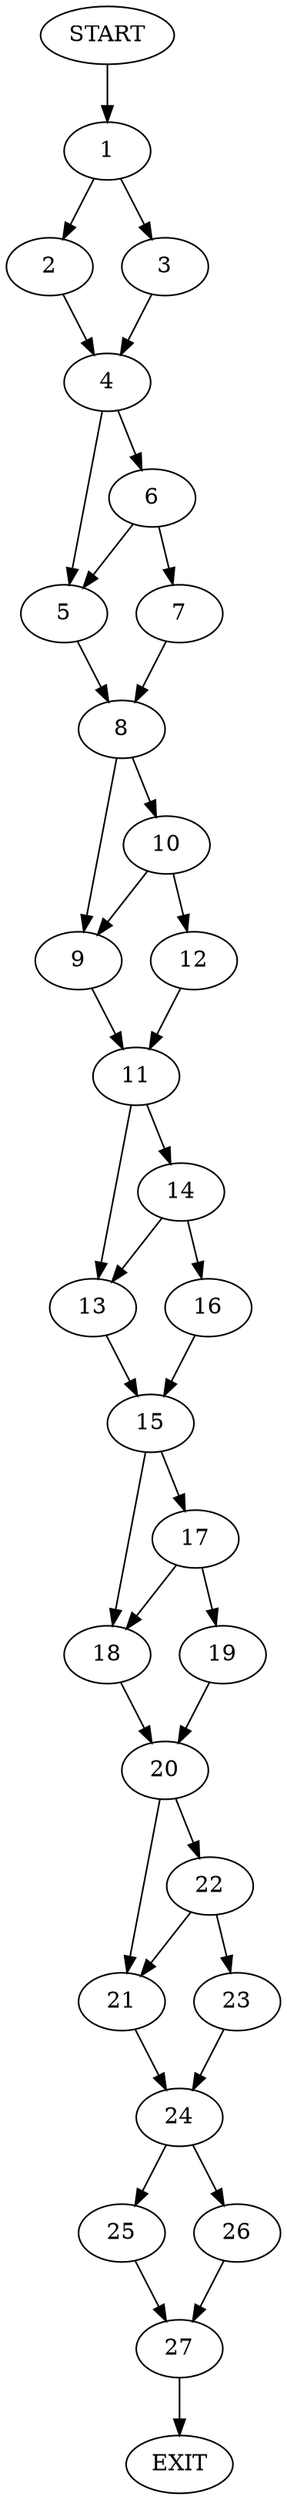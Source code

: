 digraph {
0 [label="START"]
28 [label="EXIT"]
0 -> 1
1 -> 2
1 -> 3
3 -> 4
2 -> 4
4 -> 5
4 -> 6
6 -> 5
6 -> 7
5 -> 8
7 -> 8
8 -> 9
8 -> 10
9 -> 11
10 -> 12
10 -> 9
12 -> 11
11 -> 13
11 -> 14
13 -> 15
14 -> 16
14 -> 13
16 -> 15
15 -> 17
15 -> 18
17 -> 18
17 -> 19
18 -> 20
19 -> 20
20 -> 21
20 -> 22
22 -> 21
22 -> 23
21 -> 24
23 -> 24
24 -> 25
24 -> 26
26 -> 27
25 -> 27
27 -> 28
}
